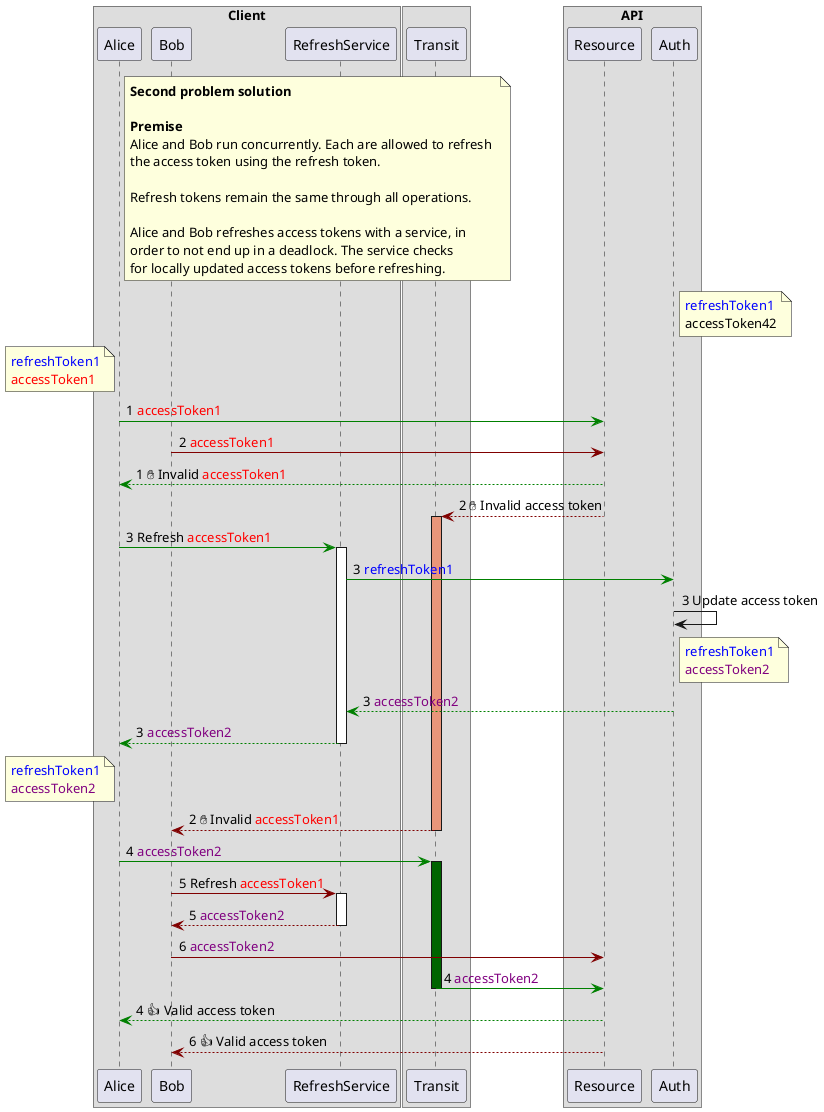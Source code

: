 @startuml

box Client
participant Alice as a
participant Bob as b
participant RefreshService as refresh
end box

box
participant Transit as e
end box

box API
participant Resource as res
participant Auth as auth
end box

note right of a
**Second problem solution**

**Premise**
Alice and Bob run concurrently. Each are allowed to refresh 
the access token using the refresh token.

Refresh tokens remain the same through all operations.

Alice and Bob refreshes access tokens with a service, in
order to not end up in a deadlock. The service checks
for locally updated access tokens before refreshing.
end note

note right of auth
<color blue>refreshToken1</color>
<color black>accessToken42</color>
end note

note left of a
<color blue>refreshToken1</color>
<color red>accessToken1</color>
end note

a -[#green]> res: 1 <color red>accessToken1</color>
b -[#maroon]> res: 2 <color red>accessToken1</color>

a <[#green]-- res: 1 ✋ Invalid <color red>accessToken1</color>
e <[#maroon]-- res: 2 ✋ Invalid access token
activate e #DarkSalmon


a -[#green]> refresh: 3 Refresh <color red>accessToken1</color>
activate refresh
refresh -[#green]> auth: 3 <color blue>refreshToken1</color>

auth -> auth: 3 Update access token

note right of auth
<color blue>refreshToken1</color>
<color purple>accessToken2</color>
end note

refresh <[#green]-- auth: 3 <color purple>accessToken2</color>

a <[#green]-- refresh: 3 <color purple>accessToken2</color>
deactivate refresh

note left of a
<color blue>refreshToken1</color>
<color purple>accessToken2</color>
end note

b <[#maroon]-- e: 2 ✋ Invalid <color red>accessToken1</color>
deactivate e

a -[#green]> e: 4 <color purple>accessToken2</color>
activate e #DarkGreen




b -[#maroon]> refresh: 5 Refresh <color red>accessToken1</color>
activate refresh

b <[#maroon]-- refresh: 5 <color purple>accessToken2</color>
deactivate refresh


b -[#maroon]> res: 6 <color purple>accessToken2</color>

e -[#green]> res: 4 <color purple>accessToken2</color>
deactivate e

a <[#green]-- res: 4 👍 Valid access token

b <[#maroon]-- res: 6 👍 Valid access token


@enduml